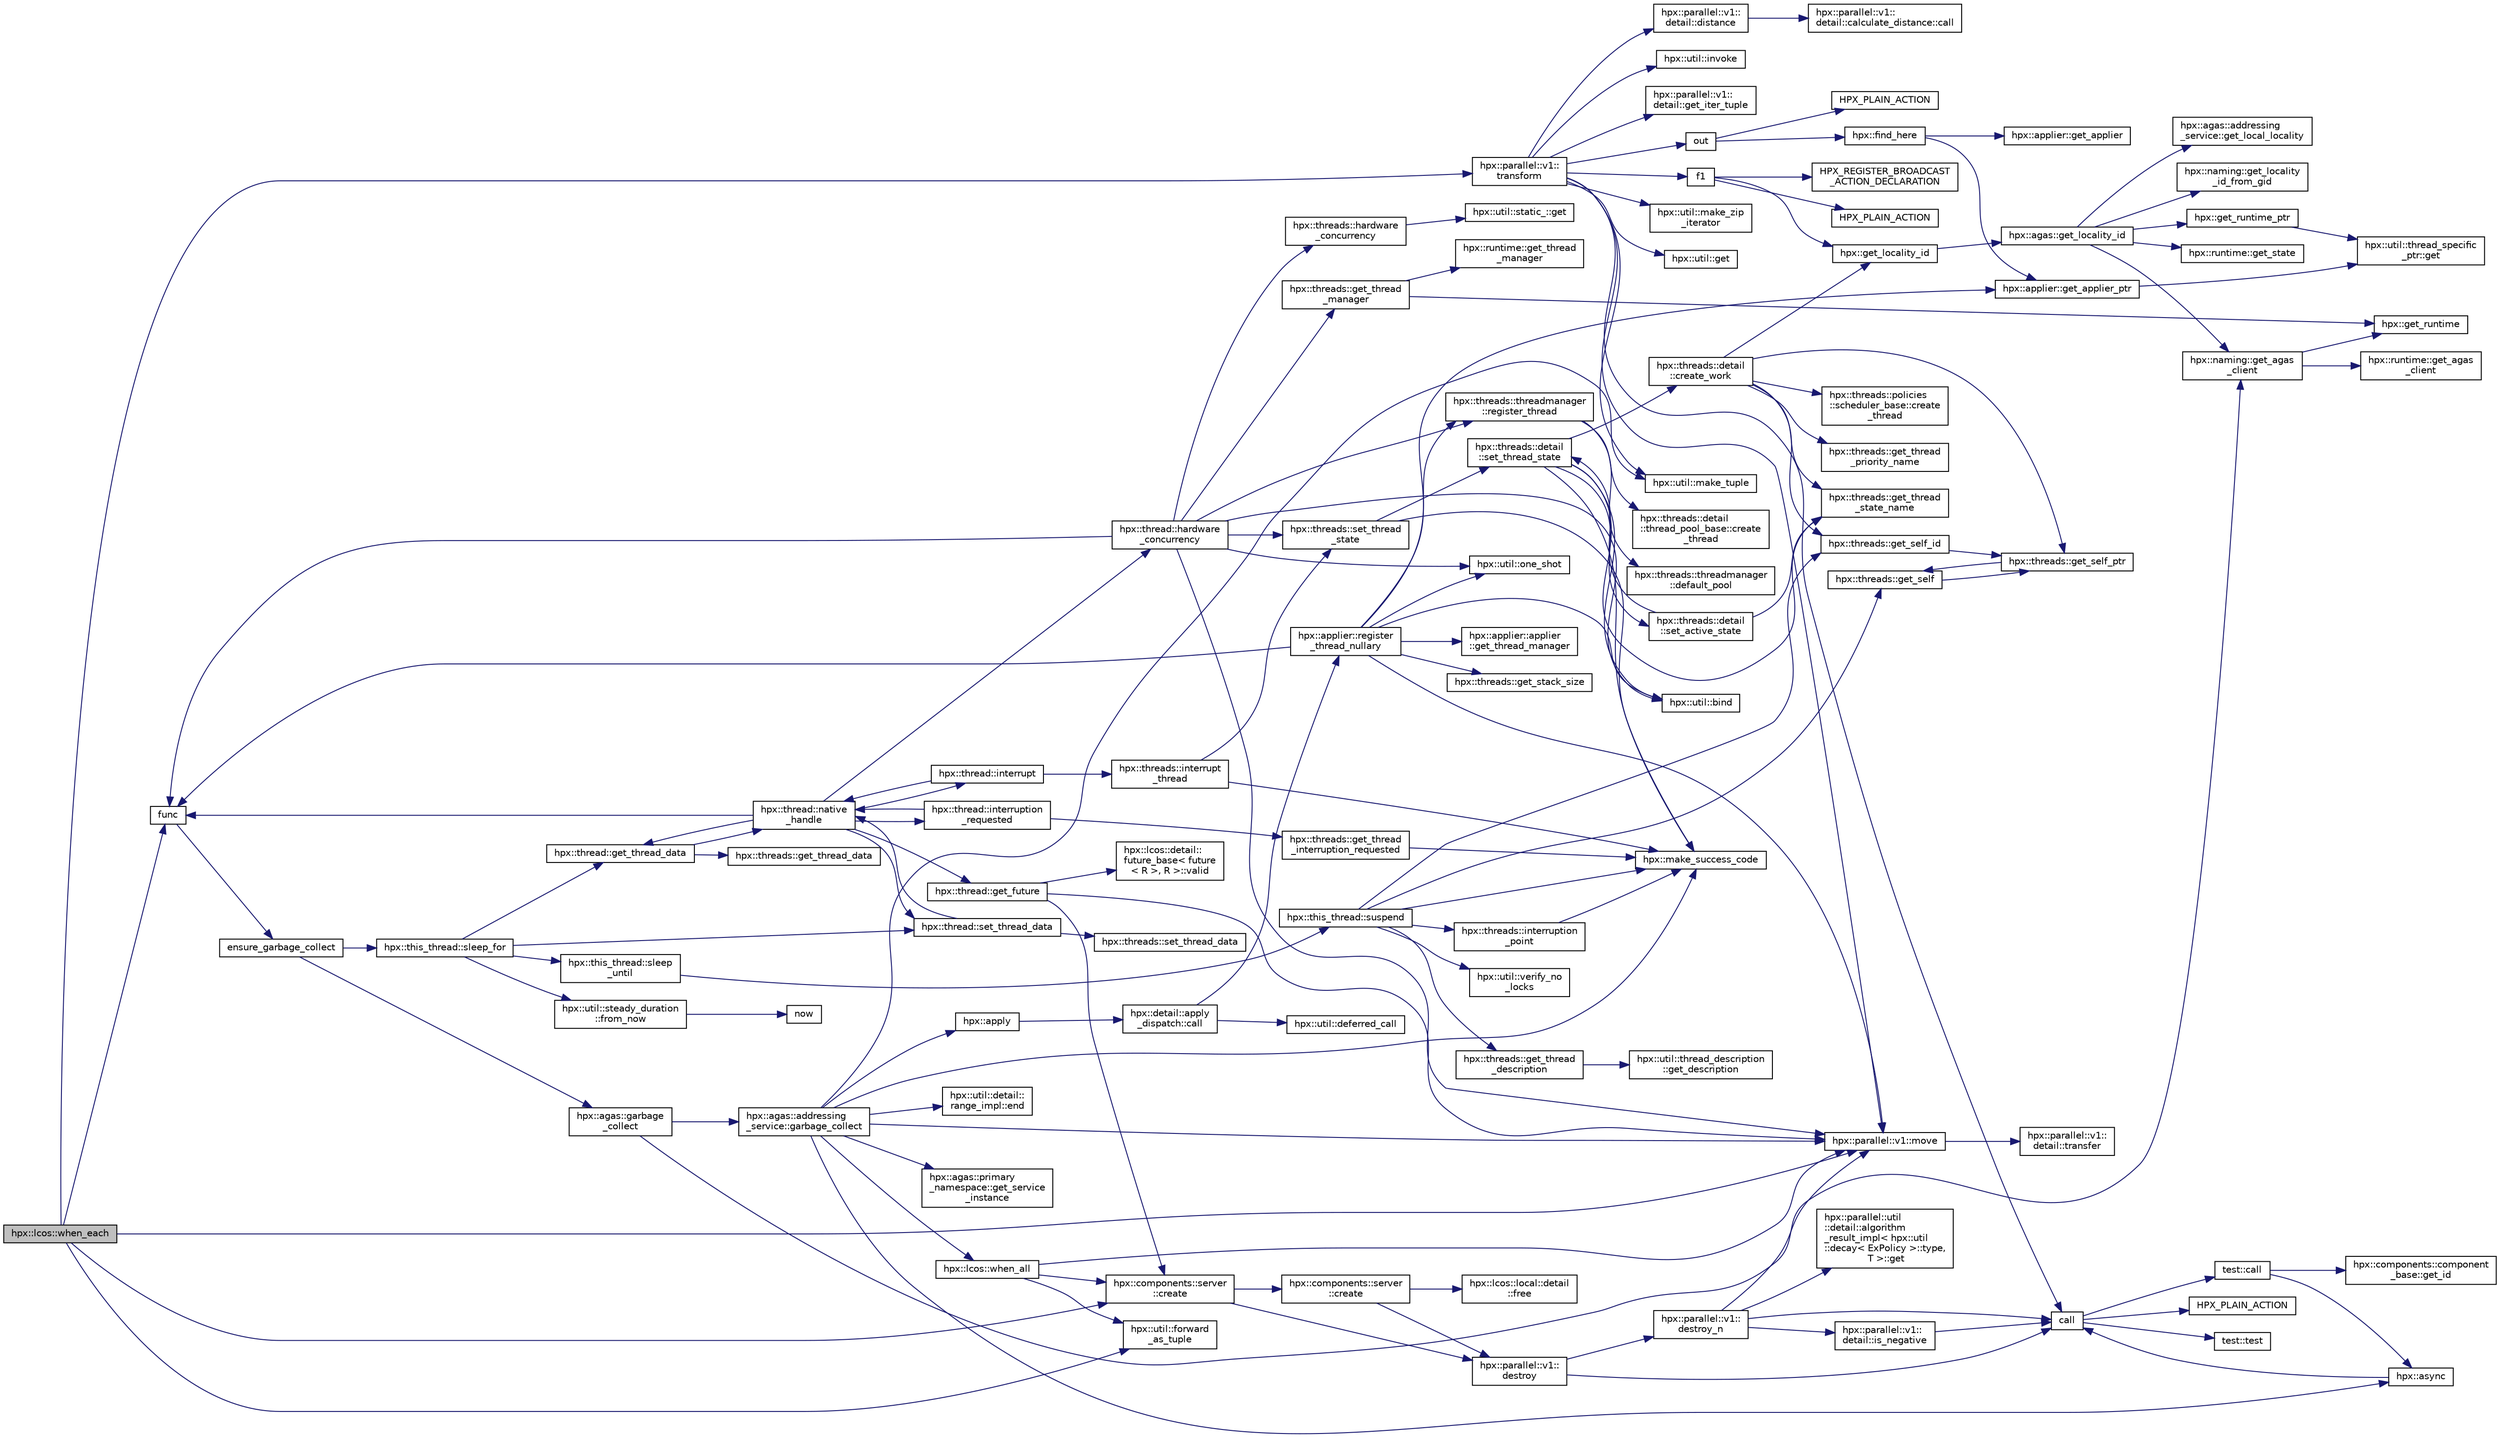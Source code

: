digraph "hpx::lcos::when_each"
{
  edge [fontname="Helvetica",fontsize="10",labelfontname="Helvetica",labelfontsize="10"];
  node [fontname="Helvetica",fontsize="10",shape=record];
  rankdir="LR";
  Node4316 [label="hpx::lcos::when_each",height=0.2,width=0.4,color="black", fillcolor="grey75", style="filled", fontcolor="black"];
  Node4316 -> Node4317 [color="midnightblue",fontsize="10",style="solid",fontname="Helvetica"];
  Node4317 [label="hpx::parallel::v1::\ltransform",height=0.2,width=0.4,color="black", fillcolor="white", style="filled",URL="$db/db9/namespacehpx_1_1parallel_1_1v1.html#a32d45550d15f1c22055bc56a431c69f4"];
  Node4317 -> Node4318 [color="midnightblue",fontsize="10",style="solid",fontname="Helvetica"];
  Node4318 [label="hpx::util::invoke",height=0.2,width=0.4,color="black", fillcolor="white", style="filled",URL="$df/dad/namespacehpx_1_1util.html#a9ed3f52b36e725e476dbf5099134ed3d"];
  Node4317 -> Node4319 [color="midnightblue",fontsize="10",style="solid",fontname="Helvetica"];
  Node4319 [label="hpx::parallel::v1::move",height=0.2,width=0.4,color="black", fillcolor="white", style="filled",URL="$db/db9/namespacehpx_1_1parallel_1_1v1.html#aa7c4ede081ce786c9d1eb1adff495cfc"];
  Node4319 -> Node4320 [color="midnightblue",fontsize="10",style="solid",fontname="Helvetica"];
  Node4320 [label="hpx::parallel::v1::\ldetail::transfer",height=0.2,width=0.4,color="black", fillcolor="white", style="filled",URL="$d2/ddd/namespacehpx_1_1parallel_1_1v1_1_1detail.html#ab1b56a05e1885ca7cc7ffa1804dd2f3c"];
  Node4317 -> Node4321 [color="midnightblue",fontsize="10",style="solid",fontname="Helvetica"];
  Node4321 [label="f1",height=0.2,width=0.4,color="black", fillcolor="white", style="filled",URL="$d8/d8b/broadcast_8cpp.html#a1751fbd41f2529b84514a9dbd767959a"];
  Node4321 -> Node4322 [color="midnightblue",fontsize="10",style="solid",fontname="Helvetica"];
  Node4322 [label="hpx::get_locality_id",height=0.2,width=0.4,color="black", fillcolor="white", style="filled",URL="$d8/d83/namespacehpx.html#a158d7c54a657bb364c1704033010697b",tooltip="Return the number of the locality this function is being called from. "];
  Node4322 -> Node4323 [color="midnightblue",fontsize="10",style="solid",fontname="Helvetica"];
  Node4323 [label="hpx::agas::get_locality_id",height=0.2,width=0.4,color="black", fillcolor="white", style="filled",URL="$dc/d54/namespacehpx_1_1agas.html#a491cc2ddecdf0f1a9129900caa6a4d3e"];
  Node4323 -> Node4324 [color="midnightblue",fontsize="10",style="solid",fontname="Helvetica"];
  Node4324 [label="hpx::get_runtime_ptr",height=0.2,width=0.4,color="black", fillcolor="white", style="filled",URL="$d8/d83/namespacehpx.html#af29daf2bb3e01b4d6495a1742b6cce64"];
  Node4324 -> Node4325 [color="midnightblue",fontsize="10",style="solid",fontname="Helvetica"];
  Node4325 [label="hpx::util::thread_specific\l_ptr::get",height=0.2,width=0.4,color="black", fillcolor="white", style="filled",URL="$d4/d4c/structhpx_1_1util_1_1thread__specific__ptr.html#a3b27d8520710478aa41d1f74206bdba9"];
  Node4323 -> Node4326 [color="midnightblue",fontsize="10",style="solid",fontname="Helvetica"];
  Node4326 [label="hpx::runtime::get_state",height=0.2,width=0.4,color="black", fillcolor="white", style="filled",URL="$d0/d7b/classhpx_1_1runtime.html#ab405f80e060dac95d624520f38b0524c"];
  Node4323 -> Node4327 [color="midnightblue",fontsize="10",style="solid",fontname="Helvetica"];
  Node4327 [label="hpx::naming::get_agas\l_client",height=0.2,width=0.4,color="black", fillcolor="white", style="filled",URL="$d4/dc9/namespacehpx_1_1naming.html#a0408fffd5d34b620712a801b0ae3b032"];
  Node4327 -> Node4328 [color="midnightblue",fontsize="10",style="solid",fontname="Helvetica"];
  Node4328 [label="hpx::get_runtime",height=0.2,width=0.4,color="black", fillcolor="white", style="filled",URL="$d8/d83/namespacehpx.html#aef902cc6c7dd3b9fbadf34d1e850a070"];
  Node4327 -> Node4329 [color="midnightblue",fontsize="10",style="solid",fontname="Helvetica"];
  Node4329 [label="hpx::runtime::get_agas\l_client",height=0.2,width=0.4,color="black", fillcolor="white", style="filled",URL="$d0/d7b/classhpx_1_1runtime.html#aeb5dddd30d6b9861669af8ad44d1a96a"];
  Node4323 -> Node4330 [color="midnightblue",fontsize="10",style="solid",fontname="Helvetica"];
  Node4330 [label="hpx::agas::addressing\l_service::get_local_locality",height=0.2,width=0.4,color="black", fillcolor="white", style="filled",URL="$db/d58/structhpx_1_1agas_1_1addressing__service.html#ab52c19a37c2a7a006c6c15f90ad0539c"];
  Node4323 -> Node4331 [color="midnightblue",fontsize="10",style="solid",fontname="Helvetica"];
  Node4331 [label="hpx::naming::get_locality\l_id_from_gid",height=0.2,width=0.4,color="black", fillcolor="white", style="filled",URL="$d4/dc9/namespacehpx_1_1naming.html#a7fd43037784560bd04fda9b49e33529f"];
  Node4321 -> Node4332 [color="midnightblue",fontsize="10",style="solid",fontname="Helvetica"];
  Node4332 [label="HPX_PLAIN_ACTION",height=0.2,width=0.4,color="black", fillcolor="white", style="filled",URL="$d8/d8b/broadcast_8cpp.html#a19685a0394ce6a99351f7a679f6eeefc"];
  Node4321 -> Node4333 [color="midnightblue",fontsize="10",style="solid",fontname="Helvetica"];
  Node4333 [label="HPX_REGISTER_BROADCAST\l_ACTION_DECLARATION",height=0.2,width=0.4,color="black", fillcolor="white", style="filled",URL="$d7/d38/addressing__service_8cpp.html#a573d764d9cb34eec46a4bdffcf07875f"];
  Node4317 -> Node4334 [color="midnightblue",fontsize="10",style="solid",fontname="Helvetica"];
  Node4334 [label="hpx::parallel::v1::\ldetail::get_iter_tuple",height=0.2,width=0.4,color="black", fillcolor="white", style="filled",URL="$d2/ddd/namespacehpx_1_1parallel_1_1v1_1_1detail.html#ac54525f2c9a7b2f5801b843bca7db383"];
  Node4317 -> Node4335 [color="midnightblue",fontsize="10",style="solid",fontname="Helvetica"];
  Node4335 [label="hpx::util::make_zip\l_iterator",height=0.2,width=0.4,color="black", fillcolor="white", style="filled",URL="$df/dad/namespacehpx_1_1util.html#a2f68369b316e5699be2c81c04e3ee209"];
  Node4317 -> Node4336 [color="midnightblue",fontsize="10",style="solid",fontname="Helvetica"];
  Node4336 [label="hpx::parallel::v1::\ldetail::distance",height=0.2,width=0.4,color="black", fillcolor="white", style="filled",URL="$d2/ddd/namespacehpx_1_1parallel_1_1v1_1_1detail.html#a6bea3c6a5f470cad11f27ee6bab4a33f"];
  Node4336 -> Node4337 [color="midnightblue",fontsize="10",style="solid",fontname="Helvetica"];
  Node4337 [label="hpx::parallel::v1::\ldetail::calculate_distance::call",height=0.2,width=0.4,color="black", fillcolor="white", style="filled",URL="$db/dfa/structhpx_1_1parallel_1_1v1_1_1detail_1_1calculate__distance.html#a950a6627830a7d019ac0e734b0a447bf"];
  Node4317 -> Node4338 [color="midnightblue",fontsize="10",style="solid",fontname="Helvetica"];
  Node4338 [label="hpx::util::get",height=0.2,width=0.4,color="black", fillcolor="white", style="filled",URL="$df/dad/namespacehpx_1_1util.html#a5cbd3c41f03f4d4acaedaa4777e3cc02"];
  Node4317 -> Node4339 [color="midnightblue",fontsize="10",style="solid",fontname="Helvetica"];
  Node4339 [label="hpx::util::make_tuple",height=0.2,width=0.4,color="black", fillcolor="white", style="filled",URL="$df/dad/namespacehpx_1_1util.html#a06fa74211a987d208e013f400a9f5328"];
  Node4317 -> Node4340 [color="midnightblue",fontsize="10",style="solid",fontname="Helvetica"];
  Node4340 [label="out",height=0.2,width=0.4,color="black", fillcolor="white", style="filled",URL="$d5/d69/wait__all__hang__1946_8cpp.html#ae95890c5079ed07d292e9e2c1b187e97"];
  Node4340 -> Node4341 [color="midnightblue",fontsize="10",style="solid",fontname="Helvetica"];
  Node4341 [label="hpx::find_here",height=0.2,width=0.4,color="black", fillcolor="white", style="filled",URL="$d8/d83/namespacehpx.html#af07c1b6e26bcdfb1138643a1a2133cf4",tooltip="Return the global id representing this locality. "];
  Node4341 -> Node4342 [color="midnightblue",fontsize="10",style="solid",fontname="Helvetica"];
  Node4342 [label="hpx::applier::get_applier_ptr",height=0.2,width=0.4,color="black", fillcolor="white", style="filled",URL="$d8/dcb/namespacehpx_1_1applier.html#a617483cf2b77ad3a0aa428ade7b35299"];
  Node4342 -> Node4325 [color="midnightblue",fontsize="10",style="solid",fontname="Helvetica"];
  Node4341 -> Node4343 [color="midnightblue",fontsize="10",style="solid",fontname="Helvetica"];
  Node4343 [label="hpx::applier::get_applier",height=0.2,width=0.4,color="black", fillcolor="white", style="filled",URL="$d8/dcb/namespacehpx_1_1applier.html#aba1147ab54a476403b37f20a39b1e239"];
  Node4340 -> Node4344 [color="midnightblue",fontsize="10",style="solid",fontname="Helvetica"];
  Node4344 [label="HPX_PLAIN_ACTION",height=0.2,width=0.4,color="black", fillcolor="white", style="filled",URL="$d5/d69/wait__all__hang__1946_8cpp.html#ac9bd456810a9b90073efb27cea0b1cc0"];
  Node4317 -> Node4345 [color="midnightblue",fontsize="10",style="solid",fontname="Helvetica"];
  Node4345 [label="call",height=0.2,width=0.4,color="black", fillcolor="white", style="filled",URL="$d2/d67/promise__1620_8cpp.html#a58357f0b82bc761e1d0b9091ed563a70"];
  Node4345 -> Node4346 [color="midnightblue",fontsize="10",style="solid",fontname="Helvetica"];
  Node4346 [label="test::test",height=0.2,width=0.4,color="black", fillcolor="white", style="filled",URL="$d8/d89/structtest.html#ab42d5ece712d716b04cb3f686f297a26"];
  Node4345 -> Node4347 [color="midnightblue",fontsize="10",style="solid",fontname="Helvetica"];
  Node4347 [label="HPX_PLAIN_ACTION",height=0.2,width=0.4,color="black", fillcolor="white", style="filled",URL="$d2/d67/promise__1620_8cpp.html#ab96aab827a4b1fcaf66cfe0ba83fef23"];
  Node4345 -> Node4348 [color="midnightblue",fontsize="10",style="solid",fontname="Helvetica"];
  Node4348 [label="test::call",height=0.2,width=0.4,color="black", fillcolor="white", style="filled",URL="$d8/d89/structtest.html#aeb29e7ed6518b9426ccf1344c52620ae"];
  Node4348 -> Node4349 [color="midnightblue",fontsize="10",style="solid",fontname="Helvetica"];
  Node4349 [label="hpx::async",height=0.2,width=0.4,color="black", fillcolor="white", style="filled",URL="$d8/d83/namespacehpx.html#acb7d8e37b73b823956ce144f9a57eaa4"];
  Node4349 -> Node4345 [color="midnightblue",fontsize="10",style="solid",fontname="Helvetica"];
  Node4348 -> Node4350 [color="midnightblue",fontsize="10",style="solid",fontname="Helvetica"];
  Node4350 [label="hpx::components::component\l_base::get_id",height=0.2,width=0.4,color="black", fillcolor="white", style="filled",URL="$d2/de6/classhpx_1_1components_1_1component__base.html#a4c8fd93514039bdf01c48d66d82b19cd"];
  Node4316 -> Node4351 [color="midnightblue",fontsize="10",style="solid",fontname="Helvetica"];
  Node4351 [label="hpx::util::forward\l_as_tuple",height=0.2,width=0.4,color="black", fillcolor="white", style="filled",URL="$df/dad/namespacehpx_1_1util.html#ab7c31e3f24c3302a4f67b6735a6fa597"];
  Node4316 -> Node4319 [color="midnightblue",fontsize="10",style="solid",fontname="Helvetica"];
  Node4316 -> Node4352 [color="midnightblue",fontsize="10",style="solid",fontname="Helvetica"];
  Node4352 [label="func",height=0.2,width=0.4,color="black", fillcolor="white", style="filled",URL="$d8/dfd/id__type__ref__counting__1032_8cpp.html#ab811b86ea5107ffb3351fcaa29d2c652"];
  Node4352 -> Node4353 [color="midnightblue",fontsize="10",style="solid",fontname="Helvetica"];
  Node4353 [label="ensure_garbage_collect",height=0.2,width=0.4,color="black", fillcolor="white", style="filled",URL="$d8/dfd/id__type__ref__counting__1032_8cpp.html#a5264b94bf7c262ac0e521fb290d476d5"];
  Node4353 -> Node4354 [color="midnightblue",fontsize="10",style="solid",fontname="Helvetica"];
  Node4354 [label="hpx::this_thread::sleep_for",height=0.2,width=0.4,color="black", fillcolor="white", style="filled",URL="$d9/d52/namespacehpx_1_1this__thread.html#afc042a5a5fa52eef2d1d177a343435cf"];
  Node4354 -> Node4355 [color="midnightblue",fontsize="10",style="solid",fontname="Helvetica"];
  Node4355 [label="hpx::this_thread::sleep\l_until",height=0.2,width=0.4,color="black", fillcolor="white", style="filled",URL="$d9/d52/namespacehpx_1_1this__thread.html#ae12a853980115b23ff0ab8ca06622658"];
  Node4355 -> Node4356 [color="midnightblue",fontsize="10",style="solid",fontname="Helvetica"];
  Node4356 [label="hpx::this_thread::suspend",height=0.2,width=0.4,color="black", fillcolor="white", style="filled",URL="$d9/d52/namespacehpx_1_1this__thread.html#aca220026fb3014c0881d129fe31c0073"];
  Node4356 -> Node4357 [color="midnightblue",fontsize="10",style="solid",fontname="Helvetica"];
  Node4357 [label="hpx::threads::get_self",height=0.2,width=0.4,color="black", fillcolor="white", style="filled",URL="$d7/d28/namespacehpx_1_1threads.html#a07daf4d6d29233f20d66d41ab7b5b8e8"];
  Node4357 -> Node4358 [color="midnightblue",fontsize="10",style="solid",fontname="Helvetica"];
  Node4358 [label="hpx::threads::get_self_ptr",height=0.2,width=0.4,color="black", fillcolor="white", style="filled",URL="$d7/d28/namespacehpx_1_1threads.html#a22877ae347ad884cde3a51397dad6c53"];
  Node4358 -> Node4357 [color="midnightblue",fontsize="10",style="solid",fontname="Helvetica"];
  Node4356 -> Node4359 [color="midnightblue",fontsize="10",style="solid",fontname="Helvetica"];
  Node4359 [label="hpx::threads::get_self_id",height=0.2,width=0.4,color="black", fillcolor="white", style="filled",URL="$d7/d28/namespacehpx_1_1threads.html#afafe0f900b9fac3d4ed3c747625c1cfe"];
  Node4359 -> Node4358 [color="midnightblue",fontsize="10",style="solid",fontname="Helvetica"];
  Node4356 -> Node4360 [color="midnightblue",fontsize="10",style="solid",fontname="Helvetica"];
  Node4360 [label="hpx::threads::interruption\l_point",height=0.2,width=0.4,color="black", fillcolor="white", style="filled",URL="$d7/d28/namespacehpx_1_1threads.html#ada6ec56a12b050707311d8c628089059"];
  Node4360 -> Node4361 [color="midnightblue",fontsize="10",style="solid",fontname="Helvetica"];
  Node4361 [label="hpx::make_success_code",height=0.2,width=0.4,color="black", fillcolor="white", style="filled",URL="$d8/d83/namespacehpx.html#a0e8512a8f49e2a6c8185061181419d8f",tooltip="Returns error_code(hpx::success, \"success\", mode). "];
  Node4356 -> Node4362 [color="midnightblue",fontsize="10",style="solid",fontname="Helvetica"];
  Node4362 [label="hpx::util::verify_no\l_locks",height=0.2,width=0.4,color="black", fillcolor="white", style="filled",URL="$df/dad/namespacehpx_1_1util.html#ae0e1837ee6f09b79b26c2e788d2e9fc9"];
  Node4356 -> Node4363 [color="midnightblue",fontsize="10",style="solid",fontname="Helvetica"];
  Node4363 [label="hpx::threads::get_thread\l_description",height=0.2,width=0.4,color="black", fillcolor="white", style="filled",URL="$d7/d28/namespacehpx_1_1threads.html#a42fc18a7a680f4e8bc633a4b4c956701"];
  Node4363 -> Node4364 [color="midnightblue",fontsize="10",style="solid",fontname="Helvetica"];
  Node4364 [label="hpx::util::thread_description\l::get_description",height=0.2,width=0.4,color="black", fillcolor="white", style="filled",URL="$df/d9e/structhpx_1_1util_1_1thread__description.html#a8c834e14eca6eb228188022577f9f952"];
  Node4356 -> Node4361 [color="midnightblue",fontsize="10",style="solid",fontname="Helvetica"];
  Node4354 -> Node4365 [color="midnightblue",fontsize="10",style="solid",fontname="Helvetica"];
  Node4365 [label="hpx::util::steady_duration\l::from_now",height=0.2,width=0.4,color="black", fillcolor="white", style="filled",URL="$d9/d4f/classhpx_1_1util_1_1steady__duration.html#a0132206d767cd0f7395507b40111a153"];
  Node4365 -> Node4366 [color="midnightblue",fontsize="10",style="solid",fontname="Helvetica"];
  Node4366 [label="now",height=0.2,width=0.4,color="black", fillcolor="white", style="filled",URL="$de/db3/1d__stencil__1__omp_8cpp.html#a89e9667753dccfac455bd37a7a3a7b16"];
  Node4354 -> Node4367 [color="midnightblue",fontsize="10",style="solid",fontname="Helvetica"];
  Node4367 [label="hpx::thread::get_thread_data",height=0.2,width=0.4,color="black", fillcolor="white", style="filled",URL="$de/d9b/classhpx_1_1thread.html#a4535ef82cec3b953d2c941d20e3e3904"];
  Node4367 -> Node4368 [color="midnightblue",fontsize="10",style="solid",fontname="Helvetica"];
  Node4368 [label="hpx::threads::get_thread_data",height=0.2,width=0.4,color="black", fillcolor="white", style="filled",URL="$d7/d28/namespacehpx_1_1threads.html#a8737931ff6303807225f735b2b384ae4"];
  Node4367 -> Node4369 [color="midnightblue",fontsize="10",style="solid",fontname="Helvetica"];
  Node4369 [label="hpx::thread::native\l_handle",height=0.2,width=0.4,color="black", fillcolor="white", style="filled",URL="$de/d9b/classhpx_1_1thread.html#acf48190d264ab64c1c4ec99d0b421b5a"];
  Node4369 -> Node4370 [color="midnightblue",fontsize="10",style="solid",fontname="Helvetica"];
  Node4370 [label="hpx::thread::hardware\l_concurrency",height=0.2,width=0.4,color="black", fillcolor="white", style="filled",URL="$de/d9b/classhpx_1_1thread.html#a8e4fff210e02485ba493bc3a2a956c03"];
  Node4370 -> Node4371 [color="midnightblue",fontsize="10",style="solid",fontname="Helvetica"];
  Node4371 [label="hpx::threads::hardware\l_concurrency",height=0.2,width=0.4,color="black", fillcolor="white", style="filled",URL="$d7/d28/namespacehpx_1_1threads.html#aa8752a235478d2ad7b5ac467b63ab527"];
  Node4371 -> Node4372 [color="midnightblue",fontsize="10",style="solid",fontname="Helvetica"];
  Node4372 [label="hpx::util::static_::get",height=0.2,width=0.4,color="black", fillcolor="white", style="filled",URL="$d3/dbb/structhpx_1_1util_1_1static__.html#a2967c633948a3bf17a3b5405ef5a8318"];
  Node4370 -> Node4352 [color="midnightblue",fontsize="10",style="solid",fontname="Helvetica"];
  Node4370 -> Node4373 [color="midnightblue",fontsize="10",style="solid",fontname="Helvetica"];
  Node4373 [label="hpx::util::bind",height=0.2,width=0.4,color="black", fillcolor="white", style="filled",URL="$df/dad/namespacehpx_1_1util.html#ad844caedf82a0173d6909d910c3e48c6"];
  Node4370 -> Node4374 [color="midnightblue",fontsize="10",style="solid",fontname="Helvetica"];
  Node4374 [label="hpx::util::one_shot",height=0.2,width=0.4,color="black", fillcolor="white", style="filled",URL="$df/dad/namespacehpx_1_1util.html#a273e61be42a72415291e0ec0a4f28c7a"];
  Node4370 -> Node4319 [color="midnightblue",fontsize="10",style="solid",fontname="Helvetica"];
  Node4370 -> Node4375 [color="midnightblue",fontsize="10",style="solid",fontname="Helvetica"];
  Node4375 [label="hpx::threads::get_thread\l_manager",height=0.2,width=0.4,color="black", fillcolor="white", style="filled",URL="$d7/d28/namespacehpx_1_1threads.html#a076973c3a53beadde7d967e22c4f6cce"];
  Node4375 -> Node4328 [color="midnightblue",fontsize="10",style="solid",fontname="Helvetica"];
  Node4375 -> Node4376 [color="midnightblue",fontsize="10",style="solid",fontname="Helvetica"];
  Node4376 [label="hpx::runtime::get_thread\l_manager",height=0.2,width=0.4,color="black", fillcolor="white", style="filled",URL="$d0/d7b/classhpx_1_1runtime.html#a865b12d57fcd44a8d3dda3e35414f563"];
  Node4370 -> Node4377 [color="midnightblue",fontsize="10",style="solid",fontname="Helvetica"];
  Node4377 [label="hpx::threads::threadmanager\l::register_thread",height=0.2,width=0.4,color="black", fillcolor="white", style="filled",URL="$d5/daa/classhpx_1_1threads_1_1threadmanager.html#a7f79c7578e08a60ca45eb276ce8133d8"];
  Node4377 -> Node4378 [color="midnightblue",fontsize="10",style="solid",fontname="Helvetica"];
  Node4378 [label="hpx::threads::threadmanager\l::default_pool",height=0.2,width=0.4,color="black", fillcolor="white", style="filled",URL="$d5/daa/classhpx_1_1threads_1_1threadmanager.html#a851f067d03b5dd1c5e6a9a6a841e05df"];
  Node4377 -> Node4379 [color="midnightblue",fontsize="10",style="solid",fontname="Helvetica"];
  Node4379 [label="hpx::threads::detail\l::thread_pool_base::create\l_thread",height=0.2,width=0.4,color="black", fillcolor="white", style="filled",URL="$de/dae/classhpx_1_1threads_1_1detail_1_1thread__pool__base.html#ad35d3779eef6f4528e62a26d71b34b34"];
  Node4370 -> Node4380 [color="midnightblue",fontsize="10",style="solid",fontname="Helvetica"];
  Node4380 [label="hpx::threads::set_thread\l_state",height=0.2,width=0.4,color="black", fillcolor="white", style="filled",URL="$d7/d28/namespacehpx_1_1threads.html#ac0690ad16ad778bcc79dcd727cc33025",tooltip="Set the thread state of the thread referenced by the thread_id id. "];
  Node4380 -> Node4361 [color="midnightblue",fontsize="10",style="solid",fontname="Helvetica"];
  Node4380 -> Node4381 [color="midnightblue",fontsize="10",style="solid",fontname="Helvetica"];
  Node4381 [label="hpx::threads::detail\l::set_thread_state",height=0.2,width=0.4,color="black", fillcolor="white", style="filled",URL="$d2/dd1/namespacehpx_1_1threads_1_1detail.html#af85ddc854c4a149bf1738eb1b111b9ab"];
  Node4381 -> Node4382 [color="midnightblue",fontsize="10",style="solid",fontname="Helvetica"];
  Node4382 [label="hpx::threads::get_thread\l_state_name",height=0.2,width=0.4,color="black", fillcolor="white", style="filled",URL="$d7/d28/namespacehpx_1_1threads.html#a26f91ea8d2195f165c033241c5cd11db"];
  Node4381 -> Node4361 [color="midnightblue",fontsize="10",style="solid",fontname="Helvetica"];
  Node4381 -> Node4373 [color="midnightblue",fontsize="10",style="solid",fontname="Helvetica"];
  Node4381 -> Node4383 [color="midnightblue",fontsize="10",style="solid",fontname="Helvetica"];
  Node4383 [label="hpx::threads::detail\l::set_active_state",height=0.2,width=0.4,color="black", fillcolor="white", style="filled",URL="$d2/dd1/namespacehpx_1_1threads_1_1detail.html#a45884a5bf04ad66a4f259231a3947e76"];
  Node4383 -> Node4382 [color="midnightblue",fontsize="10",style="solid",fontname="Helvetica"];
  Node4383 -> Node4381 [color="midnightblue",fontsize="10",style="solid",fontname="Helvetica"];
  Node4381 -> Node4384 [color="midnightblue",fontsize="10",style="solid",fontname="Helvetica"];
  Node4384 [label="hpx::threads::detail\l::create_work",height=0.2,width=0.4,color="black", fillcolor="white", style="filled",URL="$d2/dd1/namespacehpx_1_1threads_1_1detail.html#ae22384a3c1b1a1940032fad068fb54b1"];
  Node4384 -> Node4382 [color="midnightblue",fontsize="10",style="solid",fontname="Helvetica"];
  Node4384 -> Node4385 [color="midnightblue",fontsize="10",style="solid",fontname="Helvetica"];
  Node4385 [label="hpx::threads::get_thread\l_priority_name",height=0.2,width=0.4,color="black", fillcolor="white", style="filled",URL="$d7/d28/namespacehpx_1_1threads.html#a9c6b2fec0c1cf5b06ff83ce756ca6d42"];
  Node4384 -> Node4358 [color="midnightblue",fontsize="10",style="solid",fontname="Helvetica"];
  Node4384 -> Node4359 [color="midnightblue",fontsize="10",style="solid",fontname="Helvetica"];
  Node4384 -> Node4322 [color="midnightblue",fontsize="10",style="solid",fontname="Helvetica"];
  Node4384 -> Node4386 [color="midnightblue",fontsize="10",style="solid",fontname="Helvetica"];
  Node4386 [label="hpx::threads::policies\l::scheduler_base::create\l_thread",height=0.2,width=0.4,color="black", fillcolor="white", style="filled",URL="$dd/d7e/structhpx_1_1threads_1_1policies_1_1scheduler__base.html#ad3b05cd7f363cc8e8410ce368c3794e0"];
  Node4369 -> Node4387 [color="midnightblue",fontsize="10",style="solid",fontname="Helvetica"];
  Node4387 [label="hpx::thread::interrupt",height=0.2,width=0.4,color="black", fillcolor="white", style="filled",URL="$de/d9b/classhpx_1_1thread.html#ac34d0d033aa743c476a79dbc2e1a8a39"];
  Node4387 -> Node4388 [color="midnightblue",fontsize="10",style="solid",fontname="Helvetica"];
  Node4388 [label="hpx::threads::interrupt\l_thread",height=0.2,width=0.4,color="black", fillcolor="white", style="filled",URL="$d7/d28/namespacehpx_1_1threads.html#a6bdda1a2aab61b9b13d274b5155d7e73"];
  Node4388 -> Node4361 [color="midnightblue",fontsize="10",style="solid",fontname="Helvetica"];
  Node4388 -> Node4380 [color="midnightblue",fontsize="10",style="solid",fontname="Helvetica"];
  Node4387 -> Node4369 [color="midnightblue",fontsize="10",style="solid",fontname="Helvetica"];
  Node4369 -> Node4389 [color="midnightblue",fontsize="10",style="solid",fontname="Helvetica"];
  Node4389 [label="hpx::thread::interruption\l_requested",height=0.2,width=0.4,color="black", fillcolor="white", style="filled",URL="$de/d9b/classhpx_1_1thread.html#a33276bb4c20bbb0b1978944e18ef71b8"];
  Node4389 -> Node4390 [color="midnightblue",fontsize="10",style="solid",fontname="Helvetica"];
  Node4390 [label="hpx::threads::get_thread\l_interruption_requested",height=0.2,width=0.4,color="black", fillcolor="white", style="filled",URL="$d7/d28/namespacehpx_1_1threads.html#ae64a7fdb8b5c8bac7be0c8282672a03b"];
  Node4390 -> Node4361 [color="midnightblue",fontsize="10",style="solid",fontname="Helvetica"];
  Node4389 -> Node4369 [color="midnightblue",fontsize="10",style="solid",fontname="Helvetica"];
  Node4369 -> Node4391 [color="midnightblue",fontsize="10",style="solid",fontname="Helvetica"];
  Node4391 [label="hpx::thread::get_future",height=0.2,width=0.4,color="black", fillcolor="white", style="filled",URL="$de/d9b/classhpx_1_1thread.html#a87fdb0d8da826366fc190ed224900a64"];
  Node4391 -> Node4392 [color="midnightblue",fontsize="10",style="solid",fontname="Helvetica"];
  Node4392 [label="hpx::lcos::detail::\lfuture_base\< future\l\< R \>, R \>::valid",height=0.2,width=0.4,color="black", fillcolor="white", style="filled",URL="$d5/dd7/classhpx_1_1lcos_1_1detail_1_1future__base.html#aaf7beb7374815614363033bd96573e75"];
  Node4391 -> Node4393 [color="midnightblue",fontsize="10",style="solid",fontname="Helvetica"];
  Node4393 [label="hpx::components::server\l::create",height=0.2,width=0.4,color="black", fillcolor="white", style="filled",URL="$d2/da2/namespacehpx_1_1components_1_1server.html#ac776c89f3d68ceb910e8cee9fa937ab4",tooltip="Create arrays of components using their default constructor. "];
  Node4393 -> Node4394 [color="midnightblue",fontsize="10",style="solid",fontname="Helvetica"];
  Node4394 [label="hpx::components::server\l::create",height=0.2,width=0.4,color="black", fillcolor="white", style="filled",URL="$d2/da2/namespacehpx_1_1components_1_1server.html#a77d26de181c97b444565e230577981bd"];
  Node4394 -> Node4395 [color="midnightblue",fontsize="10",style="solid",fontname="Helvetica"];
  Node4395 [label="hpx::lcos::local::detail\l::free",height=0.2,width=0.4,color="black", fillcolor="white", style="filled",URL="$d4/dcb/namespacehpx_1_1lcos_1_1local_1_1detail.html#a55a940f019734e9bb045dc123cd80e48"];
  Node4394 -> Node4396 [color="midnightblue",fontsize="10",style="solid",fontname="Helvetica"];
  Node4396 [label="hpx::parallel::v1::\ldestroy",height=0.2,width=0.4,color="black", fillcolor="white", style="filled",URL="$db/db9/namespacehpx_1_1parallel_1_1v1.html#acf303558375048e8a7cc9a2c2e09477f"];
  Node4396 -> Node4345 [color="midnightblue",fontsize="10",style="solid",fontname="Helvetica"];
  Node4396 -> Node4397 [color="midnightblue",fontsize="10",style="solid",fontname="Helvetica"];
  Node4397 [label="hpx::parallel::v1::\ldestroy_n",height=0.2,width=0.4,color="black", fillcolor="white", style="filled",URL="$db/db9/namespacehpx_1_1parallel_1_1v1.html#a71d0691132a300690163f5636bcd5bd3"];
  Node4397 -> Node4398 [color="midnightblue",fontsize="10",style="solid",fontname="Helvetica"];
  Node4398 [label="hpx::parallel::v1::\ldetail::is_negative",height=0.2,width=0.4,color="black", fillcolor="white", style="filled",URL="$d2/ddd/namespacehpx_1_1parallel_1_1v1_1_1detail.html#adf2e40fc4b20ad0fd442ee3118a4d527"];
  Node4398 -> Node4345 [color="midnightblue",fontsize="10",style="solid",fontname="Helvetica"];
  Node4397 -> Node4399 [color="midnightblue",fontsize="10",style="solid",fontname="Helvetica"];
  Node4399 [label="hpx::parallel::util\l::detail::algorithm\l_result_impl\< hpx::util\l::decay\< ExPolicy \>::type,\l T \>::get",height=0.2,width=0.4,color="black", fillcolor="white", style="filled",URL="$d2/d42/structhpx_1_1parallel_1_1util_1_1detail_1_1algorithm__result__impl.html#ab5b051e8ec74eff5e0e62fd63f5d377e"];
  Node4397 -> Node4319 [color="midnightblue",fontsize="10",style="solid",fontname="Helvetica"];
  Node4397 -> Node4345 [color="midnightblue",fontsize="10",style="solid",fontname="Helvetica"];
  Node4393 -> Node4396 [color="midnightblue",fontsize="10",style="solid",fontname="Helvetica"];
  Node4391 -> Node4319 [color="midnightblue",fontsize="10",style="solid",fontname="Helvetica"];
  Node4369 -> Node4367 [color="midnightblue",fontsize="10",style="solid",fontname="Helvetica"];
  Node4369 -> Node4400 [color="midnightblue",fontsize="10",style="solid",fontname="Helvetica"];
  Node4400 [label="hpx::thread::set_thread_data",height=0.2,width=0.4,color="black", fillcolor="white", style="filled",URL="$de/d9b/classhpx_1_1thread.html#a7317a3cf5251f3b33c990449570d4cea"];
  Node4400 -> Node4401 [color="midnightblue",fontsize="10",style="solid",fontname="Helvetica"];
  Node4401 [label="hpx::threads::set_thread_data",height=0.2,width=0.4,color="black", fillcolor="white", style="filled",URL="$d7/d28/namespacehpx_1_1threads.html#a00a625acc149fce3ae38e4340454acf7"];
  Node4400 -> Node4369 [color="midnightblue",fontsize="10",style="solid",fontname="Helvetica"];
  Node4369 -> Node4352 [color="midnightblue",fontsize="10",style="solid",fontname="Helvetica"];
  Node4354 -> Node4400 [color="midnightblue",fontsize="10",style="solid",fontname="Helvetica"];
  Node4353 -> Node4402 [color="midnightblue",fontsize="10",style="solid",fontname="Helvetica"];
  Node4402 [label="hpx::agas::garbage\l_collect",height=0.2,width=0.4,color="black", fillcolor="white", style="filled",URL="$dc/d54/namespacehpx_1_1agas.html#a951337adc4f9bd6df00a50737468e911"];
  Node4402 -> Node4327 [color="midnightblue",fontsize="10",style="solid",fontname="Helvetica"];
  Node4402 -> Node4403 [color="midnightblue",fontsize="10",style="solid",fontname="Helvetica"];
  Node4403 [label="hpx::agas::addressing\l_service::garbage_collect",height=0.2,width=0.4,color="black", fillcolor="white", style="filled",URL="$db/d58/structhpx_1_1agas_1_1addressing__service.html#a87dcae0eacf6e62d5103ebf516d86f63"];
  Node4403 -> Node4361 [color="midnightblue",fontsize="10",style="solid",fontname="Helvetica"];
  Node4403 -> Node4404 [color="midnightblue",fontsize="10",style="solid",fontname="Helvetica"];
  Node4404 [label="hpx::agas::primary\l_namespace::get_service\l_instance",height=0.2,width=0.4,color="black", fillcolor="white", style="filled",URL="$d1/d43/structhpx_1_1agas_1_1primary__namespace.html#a7630ff0f30ff8c23b13b4672c5350e2e"];
  Node4403 -> Node4339 [color="midnightblue",fontsize="10",style="solid",fontname="Helvetica"];
  Node4403 -> Node4405 [color="midnightblue",fontsize="10",style="solid",fontname="Helvetica"];
  Node4405 [label="hpx::util::detail::\lrange_impl::end",height=0.2,width=0.4,color="black", fillcolor="white", style="filled",URL="$d4/d4a/namespacehpx_1_1util_1_1detail_1_1range__impl.html#afb2ea48b0902f52ee4d8b764807b4316"];
  Node4403 -> Node4406 [color="midnightblue",fontsize="10",style="solid",fontname="Helvetica"];
  Node4406 [label="hpx::apply",height=0.2,width=0.4,color="black", fillcolor="white", style="filled",URL="$d8/d83/namespacehpx.html#aa87762f0db0731d385f3fdfdb25d59fc"];
  Node4406 -> Node4407 [color="midnightblue",fontsize="10",style="solid",fontname="Helvetica"];
  Node4407 [label="hpx::detail::apply\l_dispatch::call",height=0.2,width=0.4,color="black", fillcolor="white", style="filled",URL="$db/de8/structhpx_1_1detail_1_1apply__dispatch.html#a0755fab16d281e74bcff0f8045be9459"];
  Node4407 -> Node4408 [color="midnightblue",fontsize="10",style="solid",fontname="Helvetica"];
  Node4408 [label="hpx::applier::register\l_thread_nullary",height=0.2,width=0.4,color="black", fillcolor="white", style="filled",URL="$d8/dcb/namespacehpx_1_1applier.html#a401cd1145927e58d74d1eb52aaccd936"];
  Node4408 -> Node4342 [color="midnightblue",fontsize="10",style="solid",fontname="Helvetica"];
  Node4408 -> Node4352 [color="midnightblue",fontsize="10",style="solid",fontname="Helvetica"];
  Node4408 -> Node4373 [color="midnightblue",fontsize="10",style="solid",fontname="Helvetica"];
  Node4408 -> Node4374 [color="midnightblue",fontsize="10",style="solid",fontname="Helvetica"];
  Node4408 -> Node4319 [color="midnightblue",fontsize="10",style="solid",fontname="Helvetica"];
  Node4408 -> Node4409 [color="midnightblue",fontsize="10",style="solid",fontname="Helvetica"];
  Node4409 [label="hpx::threads::get_stack_size",height=0.2,width=0.4,color="black", fillcolor="white", style="filled",URL="$d7/d28/namespacehpx_1_1threads.html#af597241b3c2785150be206737ca04aa6",tooltip="The get_stack_size function is part of the thread related API. It. "];
  Node4408 -> Node4410 [color="midnightblue",fontsize="10",style="solid",fontname="Helvetica"];
  Node4410 [label="hpx::applier::applier\l::get_thread_manager",height=0.2,width=0.4,color="black", fillcolor="white", style="filled",URL="$da/dcb/classhpx_1_1applier_1_1applier.html#acc36d583973701e573be39da97bba866",tooltip="Access the thread-manager instance associated with this applier. "];
  Node4408 -> Node4377 [color="midnightblue",fontsize="10",style="solid",fontname="Helvetica"];
  Node4407 -> Node4411 [color="midnightblue",fontsize="10",style="solid",fontname="Helvetica"];
  Node4411 [label="hpx::util::deferred_call",height=0.2,width=0.4,color="black", fillcolor="white", style="filled",URL="$df/dad/namespacehpx_1_1util.html#acdded623c658a7a3436f7e76bc9d881c"];
  Node4403 -> Node4319 [color="midnightblue",fontsize="10",style="solid",fontname="Helvetica"];
  Node4403 -> Node4349 [color="midnightblue",fontsize="10",style="solid",fontname="Helvetica"];
  Node4403 -> Node4412 [color="midnightblue",fontsize="10",style="solid",fontname="Helvetica"];
  Node4412 [label="hpx::lcos::when_all",height=0.2,width=0.4,color="black", fillcolor="white", style="filled",URL="$d2/dc9/namespacehpx_1_1lcos.html#a1a6fb024d8690923fb185d5aee204d54"];
  Node4412 -> Node4351 [color="midnightblue",fontsize="10",style="solid",fontname="Helvetica"];
  Node4412 -> Node4319 [color="midnightblue",fontsize="10",style="solid",fontname="Helvetica"];
  Node4412 -> Node4393 [color="midnightblue",fontsize="10",style="solid",fontname="Helvetica"];
  Node4316 -> Node4393 [color="midnightblue",fontsize="10",style="solid",fontname="Helvetica"];
}
